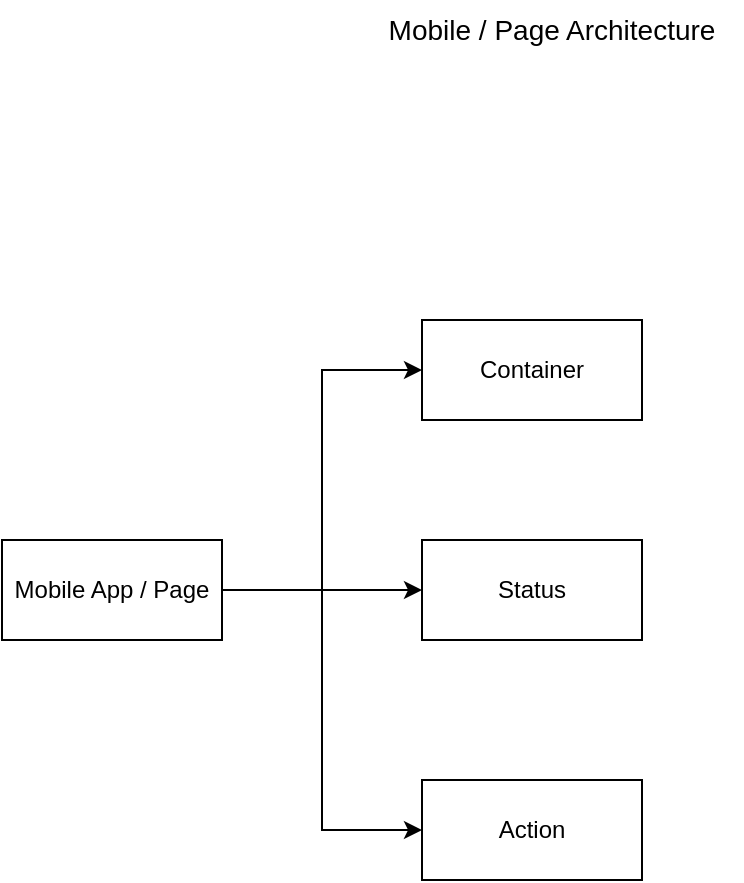 <mxfile version="13.11.0" type="github" pages="3">
  <diagram id="2_TChWOzdwiR6xvkDebC" name="type">
    <mxGraphModel dx="984" dy="657" grid="1" gridSize="10" guides="1" tooltips="1" connect="1" arrows="1" fold="1" page="1" pageScale="1" pageWidth="1100" pageHeight="850" math="0" shadow="0">
      <root>
        <mxCell id="0" />
        <mxCell id="1" parent="0" />
        <mxCell id="MSICO_JvFATyHHTkc9sO-6" style="edgeStyle=orthogonalEdgeStyle;rounded=0;orthogonalLoop=1;jettySize=auto;html=1;entryX=0;entryY=0.5;entryDx=0;entryDy=0;" edge="1" parent="1" source="MSICO_JvFATyHHTkc9sO-1" target="MSICO_JvFATyHHTkc9sO-3">
          <mxGeometry relative="1" as="geometry" />
        </mxCell>
        <mxCell id="MSICO_JvFATyHHTkc9sO-7" style="edgeStyle=orthogonalEdgeStyle;rounded=0;orthogonalLoop=1;jettySize=auto;html=1;entryX=0;entryY=0.5;entryDx=0;entryDy=0;" edge="1" parent="1" source="MSICO_JvFATyHHTkc9sO-1" target="MSICO_JvFATyHHTkc9sO-4">
          <mxGeometry relative="1" as="geometry" />
        </mxCell>
        <mxCell id="MSICO_JvFATyHHTkc9sO-8" style="edgeStyle=orthogonalEdgeStyle;rounded=0;orthogonalLoop=1;jettySize=auto;html=1;entryX=0;entryY=0.5;entryDx=0;entryDy=0;" edge="1" parent="1" source="MSICO_JvFATyHHTkc9sO-1" target="MSICO_JvFATyHHTkc9sO-2">
          <mxGeometry relative="1" as="geometry" />
        </mxCell>
        <mxCell id="MSICO_JvFATyHHTkc9sO-1" value="Mobile App / Page" style="rounded=0;whiteSpace=wrap;html=1;" vertex="1" parent="1">
          <mxGeometry x="290" y="300" width="110" height="50" as="geometry" />
        </mxCell>
        <mxCell id="MSICO_JvFATyHHTkc9sO-2" value="Container" style="rounded=0;whiteSpace=wrap;html=1;" vertex="1" parent="1">
          <mxGeometry x="500" y="190" width="110" height="50" as="geometry" />
        </mxCell>
        <mxCell id="MSICO_JvFATyHHTkc9sO-3" value="Status" style="rounded=0;whiteSpace=wrap;html=1;" vertex="1" parent="1">
          <mxGeometry x="500" y="300" width="110" height="50" as="geometry" />
        </mxCell>
        <mxCell id="MSICO_JvFATyHHTkc9sO-4" value="Action" style="rounded=0;whiteSpace=wrap;html=1;" vertex="1" parent="1">
          <mxGeometry x="500" y="420" width="110" height="50" as="geometry" />
        </mxCell>
        <mxCell id="MSICO_JvFATyHHTkc9sO-10" value="&lt;font style=&quot;font-size: 14px&quot;&gt;Mobile / Page Architecture&lt;/font&gt;" style="text;html=1;strokeColor=none;fillColor=none;align=center;verticalAlign=middle;whiteSpace=wrap;rounded=0;" vertex="1" parent="1">
          <mxGeometry x="470" y="30" width="190" height="30" as="geometry" />
        </mxCell>
      </root>
    </mxGraphModel>
  </diagram>
  <diagram id="thSvDekJmKELJ5N8zTvT" name="container">
    <mxGraphModel dx="984" dy="657" grid="1" gridSize="10" guides="1" tooltips="1" connect="1" arrows="1" fold="1" page="1" pageScale="1" pageWidth="1100" pageHeight="850" math="0" shadow="0">
      <root>
        <mxCell id="QYttNlXJERrUiiLAEVLp-0" />
        <mxCell id="QYttNlXJERrUiiLAEVLp-1" parent="QYttNlXJERrUiiLAEVLp-0" />
        <mxCell id="LLtP-2xll7NWCl7rRkhk-22" style="edgeStyle=orthogonalEdgeStyle;rounded=0;orthogonalLoop=1;jettySize=auto;html=1;entryX=0;entryY=0.5;entryDx=0;entryDy=0;" edge="1" parent="QYttNlXJERrUiiLAEVLp-1" source="LLtP-2xll7NWCl7rRkhk-0" target="LLtP-2xll7NWCl7rRkhk-1">
          <mxGeometry relative="1" as="geometry" />
        </mxCell>
        <mxCell id="LLtP-2xll7NWCl7rRkhk-23" style="edgeStyle=orthogonalEdgeStyle;rounded=0;orthogonalLoop=1;jettySize=auto;html=1;entryX=0;entryY=0.5;entryDx=0;entryDy=0;" edge="1" parent="QYttNlXJERrUiiLAEVLp-1" source="LLtP-2xll7NWCl7rRkhk-0" target="LLtP-2xll7NWCl7rRkhk-2">
          <mxGeometry relative="1" as="geometry" />
        </mxCell>
        <mxCell id="LLtP-2xll7NWCl7rRkhk-24" style="edgeStyle=orthogonalEdgeStyle;rounded=0;orthogonalLoop=1;jettySize=auto;html=1;entryX=0;entryY=0.5;entryDx=0;entryDy=0;" edge="1" parent="QYttNlXJERrUiiLAEVLp-1" source="LLtP-2xll7NWCl7rRkhk-0" target="LLtP-2xll7NWCl7rRkhk-4">
          <mxGeometry relative="1" as="geometry" />
        </mxCell>
        <mxCell id="LLtP-2xll7NWCl7rRkhk-0" value="App Instance" style="rounded=0;whiteSpace=wrap;html=1;" vertex="1" parent="QYttNlXJERrUiiLAEVLp-1">
          <mxGeometry x="80" y="410" width="110" height="50" as="geometry" />
        </mxCell>
        <mxCell id="LLtP-2xll7NWCl7rRkhk-14" style="edgeStyle=orthogonalEdgeStyle;rounded=0;orthogonalLoop=1;jettySize=auto;html=1;entryX=0;entryY=0.5;entryDx=0;entryDy=0;" edge="1" parent="QYttNlXJERrUiiLAEVLp-1" source="LLtP-2xll7NWCl7rRkhk-1" target="LLtP-2xll7NWCl7rRkhk-5">
          <mxGeometry relative="1" as="geometry" />
        </mxCell>
        <mxCell id="LLtP-2xll7NWCl7rRkhk-16" style="edgeStyle=orthogonalEdgeStyle;rounded=0;orthogonalLoop=1;jettySize=auto;html=1;entryX=0;entryY=0.5;entryDx=0;entryDy=0;" edge="1" parent="QYttNlXJERrUiiLAEVLp-1" source="LLtP-2xll7NWCl7rRkhk-1" target="LLtP-2xll7NWCl7rRkhk-6">
          <mxGeometry relative="1" as="geometry" />
        </mxCell>
        <mxCell id="LLtP-2xll7NWCl7rRkhk-17" style="edgeStyle=orthogonalEdgeStyle;rounded=0;orthogonalLoop=1;jettySize=auto;html=1;entryX=0;entryY=0.5;entryDx=0;entryDy=0;" edge="1" parent="QYttNlXJERrUiiLAEVLp-1" source="LLtP-2xll7NWCl7rRkhk-1" target="LLtP-2xll7NWCl7rRkhk-8">
          <mxGeometry relative="1" as="geometry" />
        </mxCell>
        <mxCell id="LLtP-2xll7NWCl7rRkhk-1" value="HomePage1" style="rounded=0;whiteSpace=wrap;html=1;fillColor=#ffe6cc;strokeColor=#d79b00;" vertex="1" parent="QYttNlXJERrUiiLAEVLp-1">
          <mxGeometry x="320" y="140" width="110" height="50" as="geometry" />
        </mxCell>
        <mxCell id="LLtP-2xll7NWCl7rRkhk-15" style="edgeStyle=orthogonalEdgeStyle;rounded=0;orthogonalLoop=1;jettySize=auto;html=1;entryX=0;entryY=0.5;entryDx=0;entryDy=0;" edge="1" parent="QYttNlXJERrUiiLAEVLp-1" source="LLtP-2xll7NWCl7rRkhk-2" target="LLtP-2xll7NWCl7rRkhk-7">
          <mxGeometry relative="1" as="geometry" />
        </mxCell>
        <mxCell id="LLtP-2xll7NWCl7rRkhk-18" style="edgeStyle=orthogonalEdgeStyle;rounded=0;orthogonalLoop=1;jettySize=auto;html=1;entryX=0;entryY=0.5;entryDx=0;entryDy=0;" edge="1" parent="QYttNlXJERrUiiLAEVLp-1" source="LLtP-2xll7NWCl7rRkhk-2" target="LLtP-2xll7NWCl7rRkhk-6">
          <mxGeometry relative="1" as="geometry" />
        </mxCell>
        <mxCell id="LLtP-2xll7NWCl7rRkhk-19" style="edgeStyle=orthogonalEdgeStyle;rounded=0;orthogonalLoop=1;jettySize=auto;html=1;entryX=0;entryY=0.5;entryDx=0;entryDy=0;" edge="1" parent="QYttNlXJERrUiiLAEVLp-1" source="LLtP-2xll7NWCl7rRkhk-2" target="LLtP-2xll7NWCl7rRkhk-10">
          <mxGeometry relative="1" as="geometry" />
        </mxCell>
        <mxCell id="LLtP-2xll7NWCl7rRkhk-2" value="HomePage2" style="rounded=0;whiteSpace=wrap;html=1;fillColor=#ffe6cc;strokeColor=#d79b00;" vertex="1" parent="QYttNlXJERrUiiLAEVLp-1">
          <mxGeometry x="320" y="410" width="110" height="50" as="geometry" />
        </mxCell>
        <mxCell id="LLtP-2xll7NWCl7rRkhk-20" style="edgeStyle=orthogonalEdgeStyle;rounded=0;orthogonalLoop=1;jettySize=auto;html=1;entryX=0;entryY=0.5;entryDx=0;entryDy=0;" edge="1" parent="QYttNlXJERrUiiLAEVLp-1" source="LLtP-2xll7NWCl7rRkhk-4" target="LLtP-2xll7NWCl7rRkhk-9">
          <mxGeometry relative="1" as="geometry" />
        </mxCell>
        <mxCell id="LLtP-2xll7NWCl7rRkhk-21" style="edgeStyle=orthogonalEdgeStyle;rounded=0;orthogonalLoop=1;jettySize=auto;html=1;entryX=0;entryY=0.5;entryDx=0;entryDy=0;" edge="1" parent="QYttNlXJERrUiiLAEVLp-1" source="LLtP-2xll7NWCl7rRkhk-4" target="LLtP-2xll7NWCl7rRkhk-6">
          <mxGeometry relative="1" as="geometry" />
        </mxCell>
        <mxCell id="LLtP-2xll7NWCl7rRkhk-4" value="HomePage3" style="rounded=0;whiteSpace=wrap;html=1;fillColor=#ffe6cc;strokeColor=#d79b00;" vertex="1" parent="QYttNlXJERrUiiLAEVLp-1">
          <mxGeometry x="320" y="650" width="110" height="50" as="geometry" />
        </mxCell>
        <mxCell id="LLtP-2xll7NWCl7rRkhk-32" style="edgeStyle=orthogonalEdgeStyle;rounded=0;orthogonalLoop=1;jettySize=auto;html=1;entryX=0;entryY=0.5;entryDx=0;entryDy=0;dashed=1;" edge="1" parent="QYttNlXJERrUiiLAEVLp-1" source="LLtP-2xll7NWCl7rRkhk-5" target="LLtP-2xll7NWCl7rRkhk-26">
          <mxGeometry relative="1" as="geometry" />
        </mxCell>
        <mxCell id="LLtP-2xll7NWCl7rRkhk-5" value="Domain1" style="rounded=0;whiteSpace=wrap;html=1;fillColor=#fff2cc;strokeColor=#d6b656;" vertex="1" parent="QYttNlXJERrUiiLAEVLp-1">
          <mxGeometry x="610" y="100" width="100" height="40" as="geometry" />
        </mxCell>
        <mxCell id="LLtP-2xll7NWCl7rRkhk-33" style="edgeStyle=orthogonalEdgeStyle;rounded=0;orthogonalLoop=1;jettySize=auto;html=1;entryX=0;entryY=0.5;entryDx=0;entryDy=0;dashed=1;" edge="1" parent="QYttNlXJERrUiiLAEVLp-1" source="LLtP-2xll7NWCl7rRkhk-6" target="LLtP-2xll7NWCl7rRkhk-27">
          <mxGeometry relative="1" as="geometry" />
        </mxCell>
        <mxCell id="LLtP-2xll7NWCl7rRkhk-38" style="edgeStyle=orthogonalEdgeStyle;rounded=0;orthogonalLoop=1;jettySize=auto;html=1;entryX=0;entryY=0.5;entryDx=0;entryDy=0;" edge="1" parent="QYttNlXJERrUiiLAEVLp-1" source="LLtP-2xll7NWCl7rRkhk-6" target="LLtP-2xll7NWCl7rRkhk-26">
          <mxGeometry relative="1" as="geometry" />
        </mxCell>
        <mxCell id="LLtP-2xll7NWCl7rRkhk-39" style="edgeStyle=orthogonalEdgeStyle;rounded=0;orthogonalLoop=1;jettySize=auto;html=1;entryX=0;entryY=0.5;entryDx=0;entryDy=0;" edge="1" parent="QYttNlXJERrUiiLAEVLp-1" source="LLtP-2xll7NWCl7rRkhk-6" target="LLtP-2xll7NWCl7rRkhk-29">
          <mxGeometry relative="1" as="geometry" />
        </mxCell>
        <mxCell id="LLtP-2xll7NWCl7rRkhk-6" value="Domain2" style="rounded=0;whiteSpace=wrap;html=1;fillColor=#fff2cc;strokeColor=#d6b656;" vertex="1" parent="QYttNlXJERrUiiLAEVLp-1">
          <mxGeometry x="610" y="240" width="100" height="40" as="geometry" />
        </mxCell>
        <mxCell id="LLtP-2xll7NWCl7rRkhk-34" style="edgeStyle=orthogonalEdgeStyle;rounded=0;orthogonalLoop=1;jettySize=auto;html=1;entryX=0;entryY=0.5;entryDx=0;entryDy=0;dashed=1;" edge="1" parent="QYttNlXJERrUiiLAEVLp-1" source="LLtP-2xll7NWCl7rRkhk-7" target="LLtP-2xll7NWCl7rRkhk-28">
          <mxGeometry relative="1" as="geometry" />
        </mxCell>
        <mxCell id="LLtP-2xll7NWCl7rRkhk-40" style="edgeStyle=orthogonalEdgeStyle;rounded=0;orthogonalLoop=1;jettySize=auto;html=1;entryX=0;entryY=0.5;entryDx=0;entryDy=0;" edge="1" parent="QYttNlXJERrUiiLAEVLp-1" source="LLtP-2xll7NWCl7rRkhk-7" target="LLtP-2xll7NWCl7rRkhk-26">
          <mxGeometry relative="1" as="geometry" />
        </mxCell>
        <mxCell id="LLtP-2xll7NWCl7rRkhk-7" value="Domain3" style="rounded=0;whiteSpace=wrap;html=1;fillColor=#fff2cc;strokeColor=#d6b656;" vertex="1" parent="QYttNlXJERrUiiLAEVLp-1">
          <mxGeometry x="610" y="370" width="100" height="40" as="geometry" />
        </mxCell>
        <mxCell id="LLtP-2xll7NWCl7rRkhk-35" style="edgeStyle=orthogonalEdgeStyle;rounded=0;orthogonalLoop=1;jettySize=auto;html=1;entryX=0;entryY=0.5;entryDx=0;entryDy=0;dashed=1;" edge="1" parent="QYttNlXJERrUiiLAEVLp-1" source="LLtP-2xll7NWCl7rRkhk-8" target="LLtP-2xll7NWCl7rRkhk-29">
          <mxGeometry relative="1" as="geometry" />
        </mxCell>
        <mxCell id="LLtP-2xll7NWCl7rRkhk-8" value="Domain4" style="rounded=0;whiteSpace=wrap;html=1;fillColor=#fff2cc;strokeColor=#d6b656;" vertex="1" parent="QYttNlXJERrUiiLAEVLp-1">
          <mxGeometry x="610" y="470" width="100" height="40" as="geometry" />
        </mxCell>
        <mxCell id="LLtP-2xll7NWCl7rRkhk-36" style="edgeStyle=orthogonalEdgeStyle;rounded=0;orthogonalLoop=1;jettySize=auto;html=1;entryX=0;entryY=0.5;entryDx=0;entryDy=0;dashed=1;" edge="1" parent="QYttNlXJERrUiiLAEVLp-1" source="LLtP-2xll7NWCl7rRkhk-9" target="LLtP-2xll7NWCl7rRkhk-30">
          <mxGeometry relative="1" as="geometry" />
        </mxCell>
        <mxCell id="LLtP-2xll7NWCl7rRkhk-41" style="edgeStyle=orthogonalEdgeStyle;rounded=0;orthogonalLoop=1;jettySize=auto;html=1;entryX=0;entryY=0.5;entryDx=0;entryDy=0;" edge="1" parent="QYttNlXJERrUiiLAEVLp-1" source="LLtP-2xll7NWCl7rRkhk-9" target="LLtP-2xll7NWCl7rRkhk-28">
          <mxGeometry relative="1" as="geometry" />
        </mxCell>
        <mxCell id="LLtP-2xll7NWCl7rRkhk-9" value="Domain5" style="rounded=0;whiteSpace=wrap;html=1;fillColor=#fff2cc;strokeColor=#d6b656;" vertex="1" parent="QYttNlXJERrUiiLAEVLp-1">
          <mxGeometry x="610" y="560" width="100" height="40" as="geometry" />
        </mxCell>
        <mxCell id="LLtP-2xll7NWCl7rRkhk-37" style="edgeStyle=orthogonalEdgeStyle;rounded=0;orthogonalLoop=1;jettySize=auto;html=1;entryX=0;entryY=0.5;entryDx=0;entryDy=0;dashed=1;" edge="1" parent="QYttNlXJERrUiiLAEVLp-1" source="LLtP-2xll7NWCl7rRkhk-10" target="LLtP-2xll7NWCl7rRkhk-31">
          <mxGeometry relative="1" as="geometry" />
        </mxCell>
        <mxCell id="LLtP-2xll7NWCl7rRkhk-10" value="Domain3" style="rounded=0;whiteSpace=wrap;html=1;fillColor=#fff2cc;strokeColor=#d6b656;" vertex="1" parent="QYttNlXJERrUiiLAEVLp-1">
          <mxGeometry x="610" y="680" width="100" height="40" as="geometry" />
        </mxCell>
        <mxCell id="LLtP-2xll7NWCl7rRkhk-25" value="&lt;font style=&quot;font-size: 14px&quot;&gt;Container&lt;/font&gt;" style="text;html=1;strokeColor=none;fillColor=none;align=center;verticalAlign=middle;whiteSpace=wrap;rounded=0;" vertex="1" parent="QYttNlXJERrUiiLAEVLp-1">
          <mxGeometry x="440" y="20" width="40" height="20" as="geometry" />
        </mxCell>
        <mxCell id="LLtP-2xll7NWCl7rRkhk-26" value="abstractDomain" style="rounded=0;whiteSpace=wrap;html=1;fillColor=#dae8fc;strokeColor=#6c8ebf;" vertex="1" parent="QYttNlXJERrUiiLAEVLp-1">
          <mxGeometry x="800" y="100" width="100" height="40" as="geometry" />
        </mxCell>
        <mxCell id="LLtP-2xll7NWCl7rRkhk-27" value="abstractDomain" style="rounded=0;whiteSpace=wrap;html=1;fillColor=#dae8fc;strokeColor=#6c8ebf;" vertex="1" parent="QYttNlXJERrUiiLAEVLp-1">
          <mxGeometry x="800" y="240" width="100" height="40" as="geometry" />
        </mxCell>
        <mxCell id="LLtP-2xll7NWCl7rRkhk-28" value="abstractDomain" style="rounded=0;whiteSpace=wrap;html=1;fillColor=#dae8fc;strokeColor=#6c8ebf;" vertex="1" parent="QYttNlXJERrUiiLAEVLp-1">
          <mxGeometry x="800" y="370" width="100" height="40" as="geometry" />
        </mxCell>
        <mxCell id="LLtP-2xll7NWCl7rRkhk-29" value="abstractDomain" style="rounded=0;whiteSpace=wrap;html=1;fillColor=#dae8fc;strokeColor=#6c8ebf;" vertex="1" parent="QYttNlXJERrUiiLAEVLp-1">
          <mxGeometry x="800" y="470" width="100" height="40" as="geometry" />
        </mxCell>
        <mxCell id="LLtP-2xll7NWCl7rRkhk-30" value="abstractDomain" style="rounded=0;whiteSpace=wrap;html=1;fillColor=#dae8fc;strokeColor=#6c8ebf;" vertex="1" parent="QYttNlXJERrUiiLAEVLp-1">
          <mxGeometry x="800" y="560" width="100" height="40" as="geometry" />
        </mxCell>
        <mxCell id="LLtP-2xll7NWCl7rRkhk-31" value="abstractDomain" style="rounded=0;whiteSpace=wrap;html=1;fillColor=#dae8fc;strokeColor=#6c8ebf;" vertex="1" parent="QYttNlXJERrUiiLAEVLp-1">
          <mxGeometry x="800" y="680" width="100" height="40" as="geometry" />
        </mxCell>
        <mxCell id="4R5qWUfaqWvB0-_5jmaj-0" value="The biggest important thing that recognize the domain in Container App" style="text;html=1;strokeColor=none;fillColor=none;align=center;verticalAlign=middle;whiteSpace=wrap;rounded=0;" vertex="1" parent="QYttNlXJERrUiiLAEVLp-1">
          <mxGeometry x="330" y="790" width="350" height="20" as="geometry" />
        </mxCell>
      </root>
    </mxGraphModel>
  </diagram>
  <diagram id="Jq2SbL1O9grkZkwS8W0j" name="status">
    <mxGraphModel dx="984" dy="657" grid="1" gridSize="10" guides="1" tooltips="1" connect="1" arrows="1" fold="1" page="1" pageScale="1" pageWidth="1100" pageHeight="850" math="0" shadow="0">
      <root>
        <mxCell id="On_YRpuVxK6XV8CjPpqg-0" />
        <mxCell id="On_YRpuVxK6XV8CjPpqg-1" parent="On_YRpuVxK6XV8CjPpqg-0" />
        <mxCell id="NJd7Fe-YhPCznPdQm9UG-0" style="edgeStyle=orthogonalEdgeStyle;rounded=0;orthogonalLoop=1;jettySize=auto;html=1;entryX=0;entryY=0.5;entryDx=0;entryDy=0;" edge="1" parent="On_YRpuVxK6XV8CjPpqg-1" source="-ywdg91IQAyKZlrHnJoU-0" target="-ywdg91IQAyKZlrHnJoU-1">
          <mxGeometry relative="1" as="geometry" />
        </mxCell>
        <mxCell id="-ywdg91IQAyKZlrHnJoU-0" value="App Instance" style="rounded=0;whiteSpace=wrap;html=1;" vertex="1" parent="On_YRpuVxK6XV8CjPpqg-1">
          <mxGeometry x="80" y="410" width="110" height="50" as="geometry" />
        </mxCell>
        <mxCell id="NJd7Fe-YhPCznPdQm9UG-5" style="edgeStyle=orthogonalEdgeStyle;rounded=0;orthogonalLoop=1;jettySize=auto;html=1;entryX=0;entryY=0.5;entryDx=0;entryDy=0;" edge="1" parent="On_YRpuVxK6XV8CjPpqg-1" source="-ywdg91IQAyKZlrHnJoU-1" target="NJd7Fe-YhPCznPdQm9UG-1">
          <mxGeometry relative="1" as="geometry" />
        </mxCell>
        <mxCell id="NJd7Fe-YhPCznPdQm9UG-6" style="edgeStyle=orthogonalEdgeStyle;rounded=0;orthogonalLoop=1;jettySize=auto;html=1;entryX=0;entryY=0.5;entryDx=0;entryDy=0;" edge="1" parent="On_YRpuVxK6XV8CjPpqg-1" source="-ywdg91IQAyKZlrHnJoU-1" target="NJd7Fe-YhPCznPdQm9UG-2">
          <mxGeometry relative="1" as="geometry" />
        </mxCell>
        <mxCell id="NJd7Fe-YhPCznPdQm9UG-7" style="edgeStyle=orthogonalEdgeStyle;rounded=0;orthogonalLoop=1;jettySize=auto;html=1;entryX=0;entryY=0.5;entryDx=0;entryDy=0;" edge="1" parent="On_YRpuVxK6XV8CjPpqg-1" source="-ywdg91IQAyKZlrHnJoU-1" target="NJd7Fe-YhPCznPdQm9UG-3">
          <mxGeometry relative="1" as="geometry" />
        </mxCell>
        <mxCell id="NJd7Fe-YhPCznPdQm9UG-8" style="edgeStyle=orthogonalEdgeStyle;rounded=0;orthogonalLoop=1;jettySize=auto;html=1;entryX=0;entryY=0.5;entryDx=0;entryDy=0;" edge="1" parent="On_YRpuVxK6XV8CjPpqg-1" source="-ywdg91IQAyKZlrHnJoU-1" target="NJd7Fe-YhPCznPdQm9UG-4">
          <mxGeometry relative="1" as="geometry" />
        </mxCell>
        <mxCell id="-ywdg91IQAyKZlrHnJoU-1" value="HomePage" style="rounded=0;whiteSpace=wrap;html=1;" vertex="1" parent="On_YRpuVxK6XV8CjPpqg-1">
          <mxGeometry x="240" y="410" width="110" height="50" as="geometry" />
        </mxCell>
        <mxCell id="NJd7Fe-YhPCznPdQm9UG-1" value="Status1" style="rounded=0;whiteSpace=wrap;html=1;fillColor=#ffe6cc;strokeColor=#d79b00;" vertex="1" parent="On_YRpuVxK6XV8CjPpqg-1">
          <mxGeometry x="420" y="255" width="110" height="50" as="geometry" />
        </mxCell>
        <mxCell id="NJd7Fe-YhPCznPdQm9UG-2" value="Status2" style="rounded=0;whiteSpace=wrap;html=1;fillColor=#ffe6cc;strokeColor=#d79b00;" vertex="1" parent="On_YRpuVxK6XV8CjPpqg-1">
          <mxGeometry x="420" y="345" width="110" height="50" as="geometry" />
        </mxCell>
        <mxCell id="NJd7Fe-YhPCznPdQm9UG-3" value="Status3" style="rounded=0;whiteSpace=wrap;html=1;fillColor=#ffe6cc;strokeColor=#d79b00;" vertex="1" parent="On_YRpuVxK6XV8CjPpqg-1">
          <mxGeometry x="420" y="455" width="110" height="50" as="geometry" />
        </mxCell>
        <mxCell id="NJd7Fe-YhPCznPdQm9UG-4" value="Status4" style="rounded=0;whiteSpace=wrap;html=1;fillColor=#ffe6cc;strokeColor=#d79b00;" vertex="1" parent="On_YRpuVxK6XV8CjPpqg-1">
          <mxGeometry x="420" y="565" width="110" height="50" as="geometry" />
        </mxCell>
        <mxCell id="RWObP6FidAFlQ4FLdrCB-1" style="edgeStyle=orthogonalEdgeStyle;rounded=0;orthogonalLoop=1;jettySize=auto;html=1;entryX=1;entryY=0.5;entryDx=0;entryDy=0;startArrow=classic;startFill=1;" edge="1" parent="On_YRpuVxK6XV8CjPpqg-1" source="NJd7Fe-YhPCznPdQm9UG-9" target="NJd7Fe-YhPCznPdQm9UG-1">
          <mxGeometry relative="1" as="geometry" />
        </mxCell>
        <mxCell id="RWObP6FidAFlQ4FLdrCB-2" style="edgeStyle=orthogonalEdgeStyle;rounded=0;orthogonalLoop=1;jettySize=auto;html=1;startArrow=classic;startFill=1;" edge="1" parent="On_YRpuVxK6XV8CjPpqg-1" source="NJd7Fe-YhPCznPdQm9UG-9" target="NJd7Fe-YhPCznPdQm9UG-2">
          <mxGeometry relative="1" as="geometry" />
        </mxCell>
        <mxCell id="RWObP6FidAFlQ4FLdrCB-3" style="edgeStyle=orthogonalEdgeStyle;rounded=0;orthogonalLoop=1;jettySize=auto;html=1;entryX=1;entryY=0.5;entryDx=0;entryDy=0;startArrow=classic;startFill=1;" edge="1" parent="On_YRpuVxK6XV8CjPpqg-1" source="NJd7Fe-YhPCznPdQm9UG-9" target="NJd7Fe-YhPCznPdQm9UG-3">
          <mxGeometry relative="1" as="geometry" />
        </mxCell>
        <mxCell id="RWObP6FidAFlQ4FLdrCB-4" style="edgeStyle=orthogonalEdgeStyle;rounded=0;orthogonalLoop=1;jettySize=auto;html=1;entryX=1;entryY=0.5;entryDx=0;entryDy=0;startArrow=classic;startFill=1;" edge="1" parent="On_YRpuVxK6XV8CjPpqg-1" source="NJd7Fe-YhPCznPdQm9UG-9" target="NJd7Fe-YhPCznPdQm9UG-4">
          <mxGeometry relative="1" as="geometry" />
        </mxCell>
        <mxCell id="NJd7Fe-YhPCznPdQm9UG-9" value="Event" style="ellipse;whiteSpace=wrap;html=1;aspect=fixed;fillColor=#d5e8d4;strokeColor=#82b366;" vertex="1" parent="On_YRpuVxK6XV8CjPpqg-1">
          <mxGeometry x="670" y="395" width="80" height="80" as="geometry" />
        </mxCell>
      </root>
    </mxGraphModel>
  </diagram>
</mxfile>
